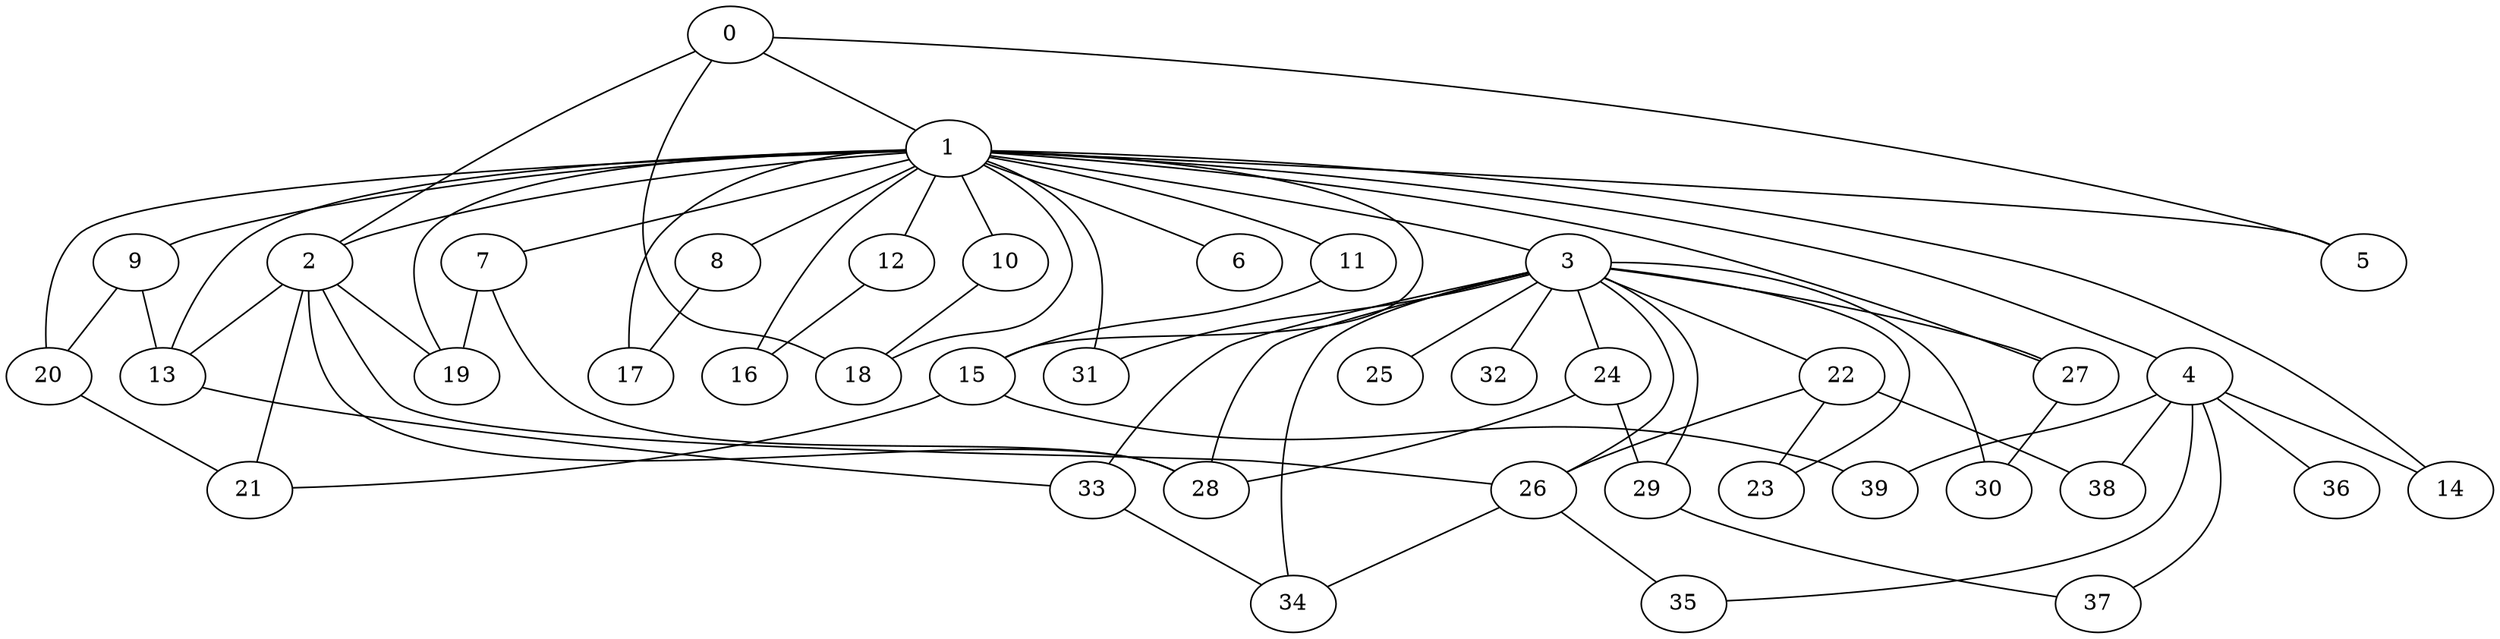 
graph graphname {
    0 -- 1
0 -- 2
0 -- 18
0 -- 5
1 -- 3
1 -- 4
1 -- 5
1 -- 6
1 -- 7
1 -- 8
1 -- 9
1 -- 10
1 -- 11
1 -- 12
1 -- 13
1 -- 14
1 -- 15
1 -- 16
1 -- 17
1 -- 18
1 -- 19
1 -- 20
1 -- 27
1 -- 2
1 -- 31
2 -- 21
2 -- 26
2 -- 19
2 -- 13
2 -- 28
3 -- 32
3 -- 34
3 -- 33
3 -- 22
3 -- 23
3 -- 24
3 -- 25
3 -- 26
3 -- 27
3 -- 28
3 -- 29
3 -- 30
3 -- 31
4 -- 35
4 -- 36
4 -- 37
4 -- 38
4 -- 39
4 -- 14
7 -- 19
7 -- 28
8 -- 17
9 -- 20
9 -- 13
10 -- 18
11 -- 15
12 -- 16
13 -- 33
15 -- 39
15 -- 21
20 -- 21
22 -- 23
22 -- 26
22 -- 38
24 -- 28
24 -- 29
26 -- 35
26 -- 34
27 -- 30
29 -- 37
33 -- 34

}
